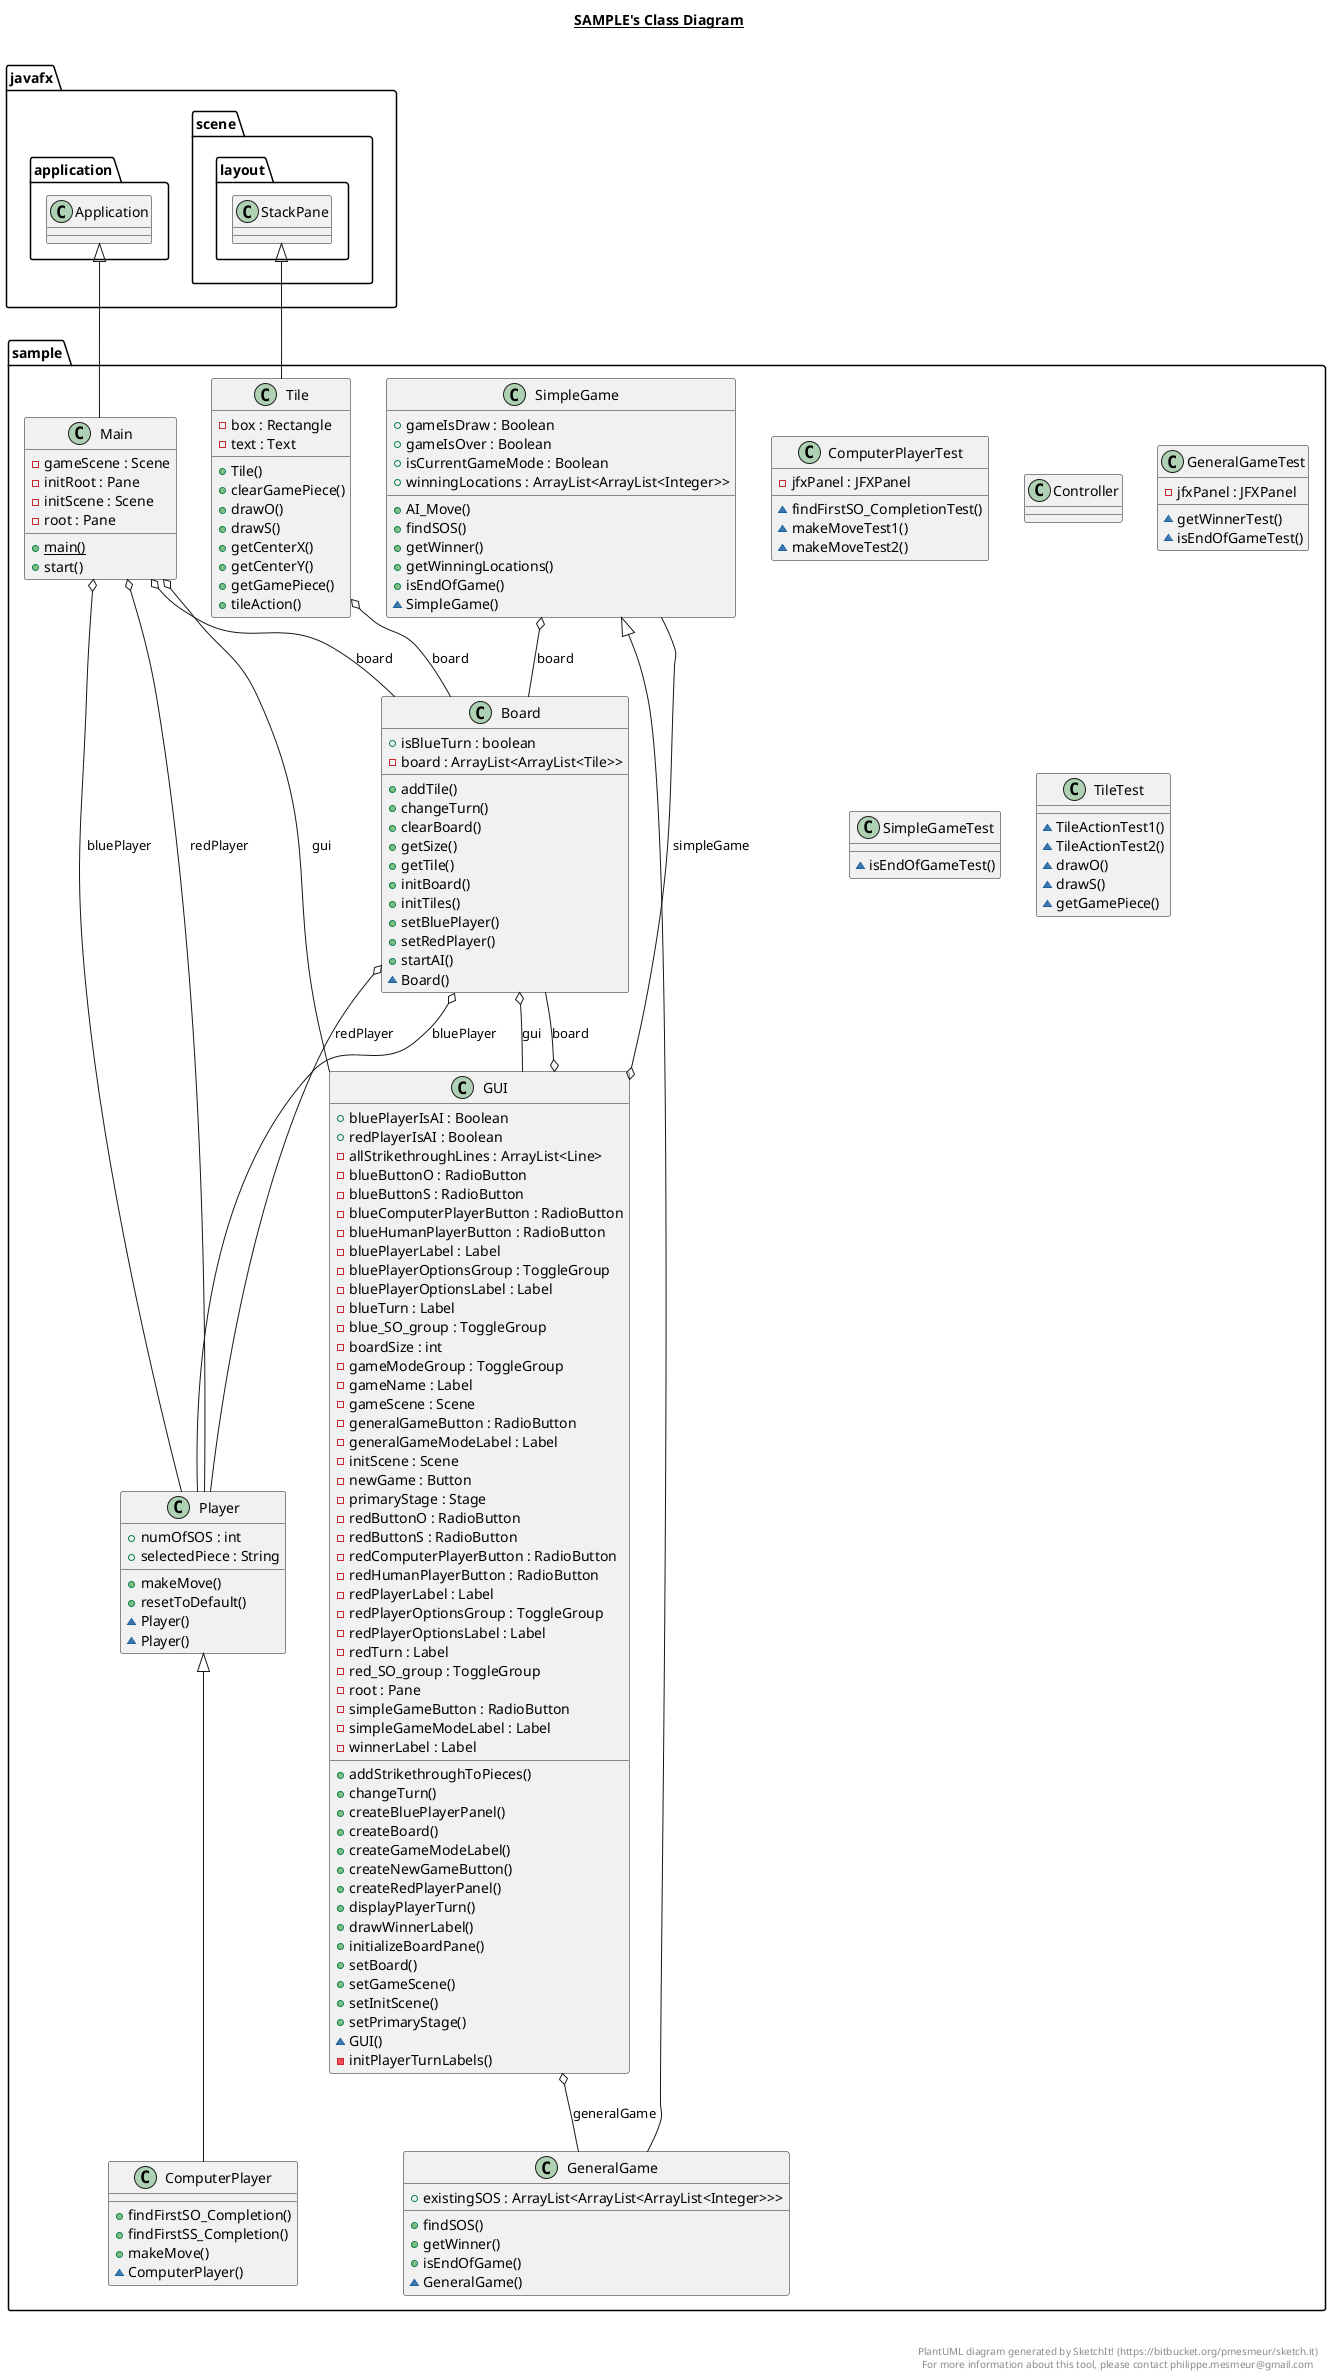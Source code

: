 @startuml

title __SAMPLE's Class Diagram__\n

  namespace sample {
    class sample.Board {
        + isBlueTurn : boolean
        - board : ArrayList<ArrayList<Tile>>
        + addTile()
        + changeTurn()
        + clearBoard()
        + getSize()
        + getTile()
        + initBoard()
        + initTiles()
        + setBluePlayer()
        + setRedPlayer()
        + startAI()
        ~ Board()
    }
  }
  

  namespace sample {
    class sample.ComputerPlayer {
        + findFirstSO_Completion()
        + findFirstSS_Completion()
        + makeMove()
        ~ ComputerPlayer()
    }
  }
  

  namespace sample {
    class sample.ComputerPlayerTest {
        - jfxPanel : JFXPanel
        ~ findFirstSO_CompletionTest()
        ~ makeMoveTest1()
        ~ makeMoveTest2()
    }
  }
  

  namespace sample {
    class sample.Controller {
    }
  }
  

  namespace sample {
    class sample.GUI {
        + bluePlayerIsAI : Boolean
        + redPlayerIsAI : Boolean
        - allStrikethroughLines : ArrayList<Line>
        - blueButtonO : RadioButton
        - blueButtonS : RadioButton
        - blueComputerPlayerButton : RadioButton
        - blueHumanPlayerButton : RadioButton
        - bluePlayerLabel : Label
        - bluePlayerOptionsGroup : ToggleGroup
        - bluePlayerOptionsLabel : Label
        - blueTurn : Label
        - blue_SO_group : ToggleGroup
        - boardSize : int
        - gameModeGroup : ToggleGroup
        - gameName : Label
        - gameScene : Scene
        - generalGameButton : RadioButton
        - generalGameModeLabel : Label
        - initScene : Scene
        - newGame : Button
        - primaryStage : Stage
        - redButtonO : RadioButton
        - redButtonS : RadioButton
        - redComputerPlayerButton : RadioButton
        - redHumanPlayerButton : RadioButton
        - redPlayerLabel : Label
        - redPlayerOptionsGroup : ToggleGroup
        - redPlayerOptionsLabel : Label
        - redTurn : Label
        - red_SO_group : ToggleGroup
        - root : Pane
        - simpleGameButton : RadioButton
        - simpleGameModeLabel : Label
        - winnerLabel : Label
        + addStrikethroughToPieces()
        + changeTurn()
        + createBluePlayerPanel()
        + createBoard()
        + createGameModeLabel()
        + createNewGameButton()
        + createRedPlayerPanel()
        + displayPlayerTurn()
        + drawWinnerLabel()
        + initializeBoardPane()
        + setBoard()
        + setGameScene()
        + setInitScene()
        + setPrimaryStage()
        ~ GUI()
        - initPlayerTurnLabels()
    }
  }
  

  namespace sample {
    class sample.GeneralGame {
        + existingSOS : ArrayList<ArrayList<ArrayList<Integer>>>
        + findSOS()
        + getWinner()
        + isEndOfGame()
        ~ GeneralGame()
    }
  }
  

  namespace sample {
    class sample.GeneralGameTest {
        - jfxPanel : JFXPanel
        ~ getWinnerTest()
        ~ isEndOfGameTest()
    }
  }
  

  namespace sample {
    class sample.Main {
        - gameScene : Scene
        - initRoot : Pane
        - initScene : Scene
        - root : Pane
        {static} + main()
        + start()
    }
  }
  

  namespace sample {
    class sample.Player {
        + numOfSOS : int
        + selectedPiece : String
        + makeMove()
        + resetToDefault()
        ~ Player()
        ~ Player()
    }
  }
  

  namespace sample {
    class sample.SimpleGame {
        + gameIsDraw : Boolean
        + gameIsOver : Boolean
        + isCurrentGameMode : Boolean
        + winningLocations : ArrayList<ArrayList<Integer>>
        + AI_Move()
        + findSOS()
        + getWinner()
        + getWinningLocations()
        + isEndOfGame()
        ~ SimpleGame()
    }
  }
  

  namespace sample {
    class sample.SimpleGameTest {
        ~ isEndOfGameTest()
    }
  }
  

  namespace sample {
    class sample.Tile {
        - box : Rectangle
        - text : Text
        + Tile()
        + clearGamePiece()
        + drawO()
        + drawS()
        + getCenterX()
        + getCenterY()
        + getGamePiece()
        + tileAction()
    }
  }
  

  namespace sample {
    class sample.TileTest {
        ~ TileActionTest1()
        ~ TileActionTest2()
        ~ drawO()
        ~ drawS()
        ~ getGamePiece()
    }
  }
  

  sample.Board o-- sample.Player : bluePlayer
  sample.Board o-- sample.GUI : gui
  sample.Board o-- sample.Player : redPlayer
  sample.ComputerPlayer -up-|> sample.Player
  sample.GUI o-- sample.GeneralGame : generalGame
  sample.GUI o-- sample.SimpleGame : simpleGame
  sample.GUI o-- sample.Board : board
  sample.GeneralGame -up-|> sample.SimpleGame
  sample.Main -up-|> javafx.application.Application
  sample.Main o-- sample.Player : bluePlayer
  sample.Main o-- sample.Board : board
  sample.Main o-- sample.GUI : gui
  sample.Main o-- sample.Player : redPlayer
  sample.SimpleGame o-- sample.Board : board
  sample.Tile -up-|> javafx.scene.layout.StackPane
  sample.Tile o-- sample.Board : board


right footer


PlantUML diagram generated by SketchIt! (https://bitbucket.org/pmesmeur/sketch.it)
For more information about this tool, please contact philippe.mesmeur@gmail.com
endfooter

@enduml

